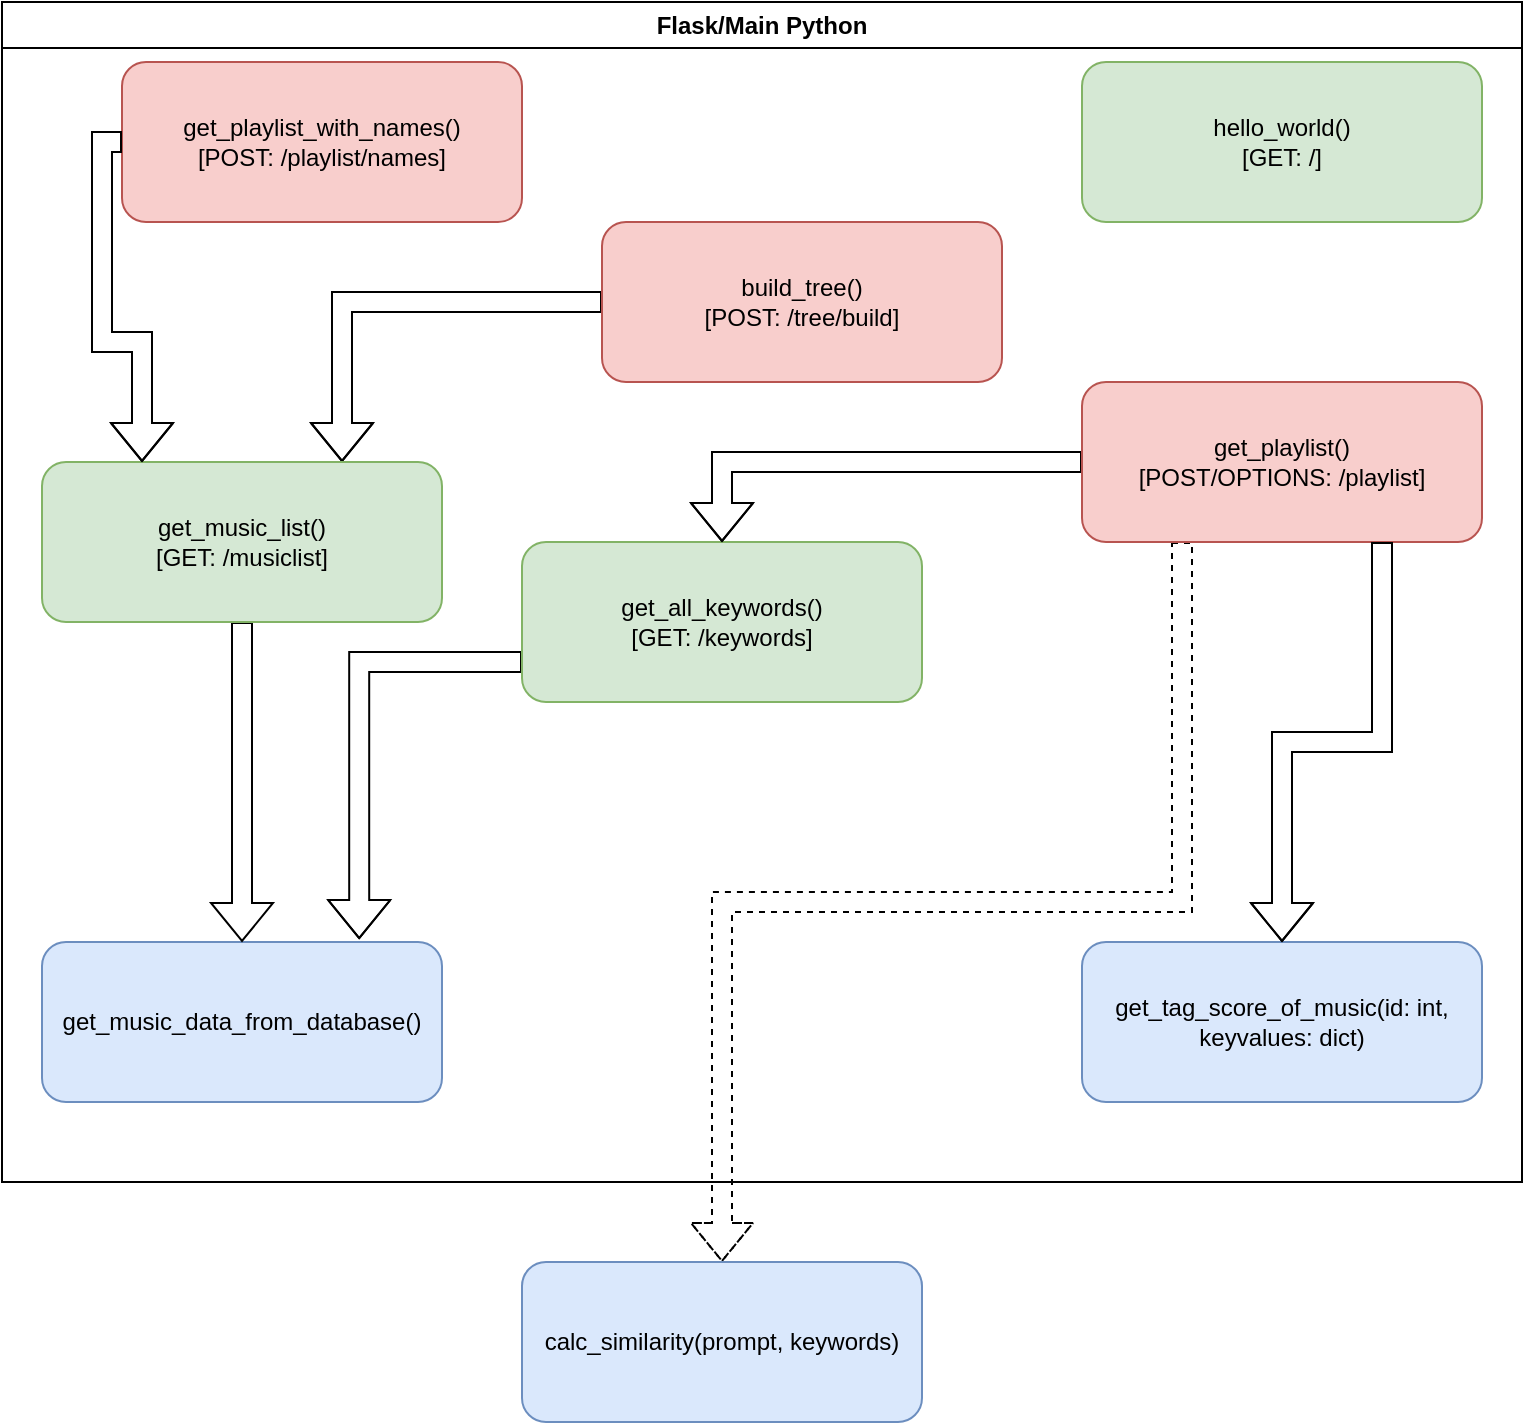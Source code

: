 <mxfile version="21.2.9" type="github">
  <diagram id="R2lEEEUBdFMjLlhIrx00" name="Page-1">
    <mxGraphModel dx="1393" dy="758" grid="1" gridSize="10" guides="1" tooltips="1" connect="1" arrows="1" fold="1" page="1" pageScale="1" pageWidth="800" pageHeight="800" math="0" shadow="0" extFonts="Permanent Marker^https://fonts.googleapis.com/css?family=Permanent+Marker">
      <root>
        <mxCell id="0" />
        <mxCell id="1" parent="0" />
        <mxCell id="KxgXaDG1DJFcyEZFzMEs-1" value="get_music_data_from_database()" style="rounded=1;whiteSpace=wrap;html=1;fillColor=#dae8fc;strokeColor=#6c8ebf;" parent="1" vertex="1">
          <mxGeometry x="40" y="480" width="200" height="80" as="geometry" />
        </mxCell>
        <mxCell id="KxgXaDG1DJFcyEZFzMEs-2" value="get_tag_score_of_music(id: int, keyvalues: dict)" style="rounded=1;whiteSpace=wrap;html=1;fillColor=#dae8fc;strokeColor=#6c8ebf;" parent="1" vertex="1">
          <mxGeometry x="560" y="480" width="200" height="80" as="geometry" />
        </mxCell>
        <mxCell id="KxgXaDG1DJFcyEZFzMEs-37" style="edgeStyle=orthogonalEdgeStyle;rounded=0;orthogonalLoop=1;jettySize=auto;html=1;entryX=0.793;entryY=-0.018;entryDx=0;entryDy=0;entryPerimeter=0;shape=flexArrow;exitX=0;exitY=0.75;exitDx=0;exitDy=0;" parent="1" source="KxgXaDG1DJFcyEZFzMEs-24" target="KxgXaDG1DJFcyEZFzMEs-1" edge="1">
          <mxGeometry relative="1" as="geometry" />
        </mxCell>
        <mxCell id="KxgXaDG1DJFcyEZFzMEs-24" value="get_all_keywords()&lt;br&gt;[GET: /keywords]" style="rounded=1;whiteSpace=wrap;html=1;fillColor=#d5e8d4;strokeColor=#82b366;" parent="1" vertex="1">
          <mxGeometry x="280" y="280" width="200" height="80" as="geometry" />
        </mxCell>
        <mxCell id="KxgXaDG1DJFcyEZFzMEs-35" value="" style="edgeStyle=orthogonalEdgeStyle;rounded=0;orthogonalLoop=1;jettySize=auto;html=1;entryX=0.75;entryY=0;entryDx=0;entryDy=0;shape=flexArrow;" parent="1" source="KxgXaDG1DJFcyEZFzMEs-25" target="KxgXaDG1DJFcyEZFzMEs-26" edge="1">
          <mxGeometry relative="1" as="geometry" />
        </mxCell>
        <mxCell id="KxgXaDG1DJFcyEZFzMEs-25" value="build_tree()&lt;br&gt;[POST: /tree/build]" style="rounded=1;whiteSpace=wrap;html=1;fillColor=#f8cecc;strokeColor=#b85450;" parent="1" vertex="1">
          <mxGeometry x="320" y="120" width="200" height="80" as="geometry" />
        </mxCell>
        <mxCell id="KxgXaDG1DJFcyEZFzMEs-36" value="" style="edgeStyle=orthogonalEdgeStyle;rounded=0;orthogonalLoop=1;jettySize=auto;html=1;shape=flexArrow;" parent="1" source="KxgXaDG1DJFcyEZFzMEs-26" target="KxgXaDG1DJFcyEZFzMEs-1" edge="1">
          <mxGeometry relative="1" as="geometry" />
        </mxCell>
        <mxCell id="KxgXaDG1DJFcyEZFzMEs-26" value="get_music_list()&lt;br&gt;[GET: /musiclist]" style="rounded=1;whiteSpace=wrap;html=1;fillColor=#d5e8d4;strokeColor=#82b366;" parent="1" vertex="1">
          <mxGeometry x="40" y="240" width="200" height="80" as="geometry" />
        </mxCell>
        <mxCell id="KxgXaDG1DJFcyEZFzMEs-32" value="" style="edgeStyle=orthogonalEdgeStyle;rounded=0;orthogonalLoop=1;jettySize=auto;html=1;shape=flexArrow;entryX=0.5;entryY=0;entryDx=0;entryDy=0;" parent="1" source="KxgXaDG1DJFcyEZFzMEs-27" target="KxgXaDG1DJFcyEZFzMEs-24" edge="1">
          <mxGeometry relative="1" as="geometry" />
        </mxCell>
        <mxCell id="KxgXaDG1DJFcyEZFzMEs-33" value="" style="edgeStyle=orthogonalEdgeStyle;rounded=0;orthogonalLoop=1;jettySize=auto;html=1;shape=flexArrow;startArrow=none;startFill=0;dashed=1;exitX=0.25;exitY=1;exitDx=0;exitDy=0;" parent="1" source="KxgXaDG1DJFcyEZFzMEs-27" target="KxgXaDG1DJFcyEZFzMEs-31" edge="1">
          <mxGeometry relative="1" as="geometry" />
        </mxCell>
        <mxCell id="KxgXaDG1DJFcyEZFzMEs-27" value="get_playlist()&lt;br&gt;[POST/OPTIONS: /playlist]" style="rounded=1;whiteSpace=wrap;html=1;fillColor=#f8cecc;strokeColor=#b85450;" parent="1" vertex="1">
          <mxGeometry x="560" y="200" width="200" height="80" as="geometry" />
        </mxCell>
        <mxCell id="KxgXaDG1DJFcyEZFzMEs-28" value="get_playlist_with_names()&lt;br&gt;[POST: /playlist/names]" style="rounded=1;whiteSpace=wrap;html=1;fillColor=#f8cecc;strokeColor=#b85450;" parent="1" vertex="1">
          <mxGeometry x="80" y="40" width="200" height="80" as="geometry" />
        </mxCell>
        <mxCell id="KxgXaDG1DJFcyEZFzMEs-29" value="hello_world()&lt;br&gt;[GET: /]" style="rounded=1;whiteSpace=wrap;html=1;fillColor=#d5e8d4;strokeColor=#82b366;" parent="1" vertex="1">
          <mxGeometry x="560" y="40" width="200" height="80" as="geometry" />
        </mxCell>
        <mxCell id="KxgXaDG1DJFcyEZFzMEs-30" value="" style="endArrow=block;startArrow=none;html=1;rounded=0;exitX=0;exitY=0.5;exitDx=0;exitDy=0;entryX=0.25;entryY=0;entryDx=0;entryDy=0;strokeWidth=1;shape=flexArrow;startFill=0;endFill=0;edgeStyle=orthogonalEdgeStyle;" parent="1" source="KxgXaDG1DJFcyEZFzMEs-28" target="KxgXaDG1DJFcyEZFzMEs-26" edge="1">
          <mxGeometry width="100" height="100" relative="1" as="geometry">
            <mxPoint x="390" y="460" as="sourcePoint" />
            <mxPoint x="490" y="360" as="targetPoint" />
          </mxGeometry>
        </mxCell>
        <mxCell id="KxgXaDG1DJFcyEZFzMEs-31" value="calc_similarity(prompt, keywords)" style="rounded=1;whiteSpace=wrap;html=1;fillColor=#dae8fc;strokeColor=#6c8ebf;" parent="1" vertex="1">
          <mxGeometry x="280" y="640" width="200" height="80" as="geometry" />
        </mxCell>
        <mxCell id="KxgXaDG1DJFcyEZFzMEs-38" value="" style="edgeStyle=orthogonalEdgeStyle;rounded=0;orthogonalLoop=1;jettySize=auto;html=1;shape=flexArrow;startArrow=none;startFill=0;exitX=0.75;exitY=1;exitDx=0;exitDy=0;entryX=0.5;entryY=0;entryDx=0;entryDy=0;" parent="1" source="KxgXaDG1DJFcyEZFzMEs-27" target="KxgXaDG1DJFcyEZFzMEs-2" edge="1">
          <mxGeometry relative="1" as="geometry">
            <mxPoint x="570" y="450" as="sourcePoint" />
            <mxPoint x="410" y="550" as="targetPoint" />
          </mxGeometry>
        </mxCell>
        <mxCell id="KxgXaDG1DJFcyEZFzMEs-39" value="Flask/Main Python" style="swimlane;whiteSpace=wrap;html=1;" parent="1" vertex="1">
          <mxGeometry x="20" y="10" width="760" height="590" as="geometry">
            <mxRectangle x="20" y="10" width="150" height="30" as="alternateBounds" />
          </mxGeometry>
        </mxCell>
      </root>
    </mxGraphModel>
  </diagram>
</mxfile>
